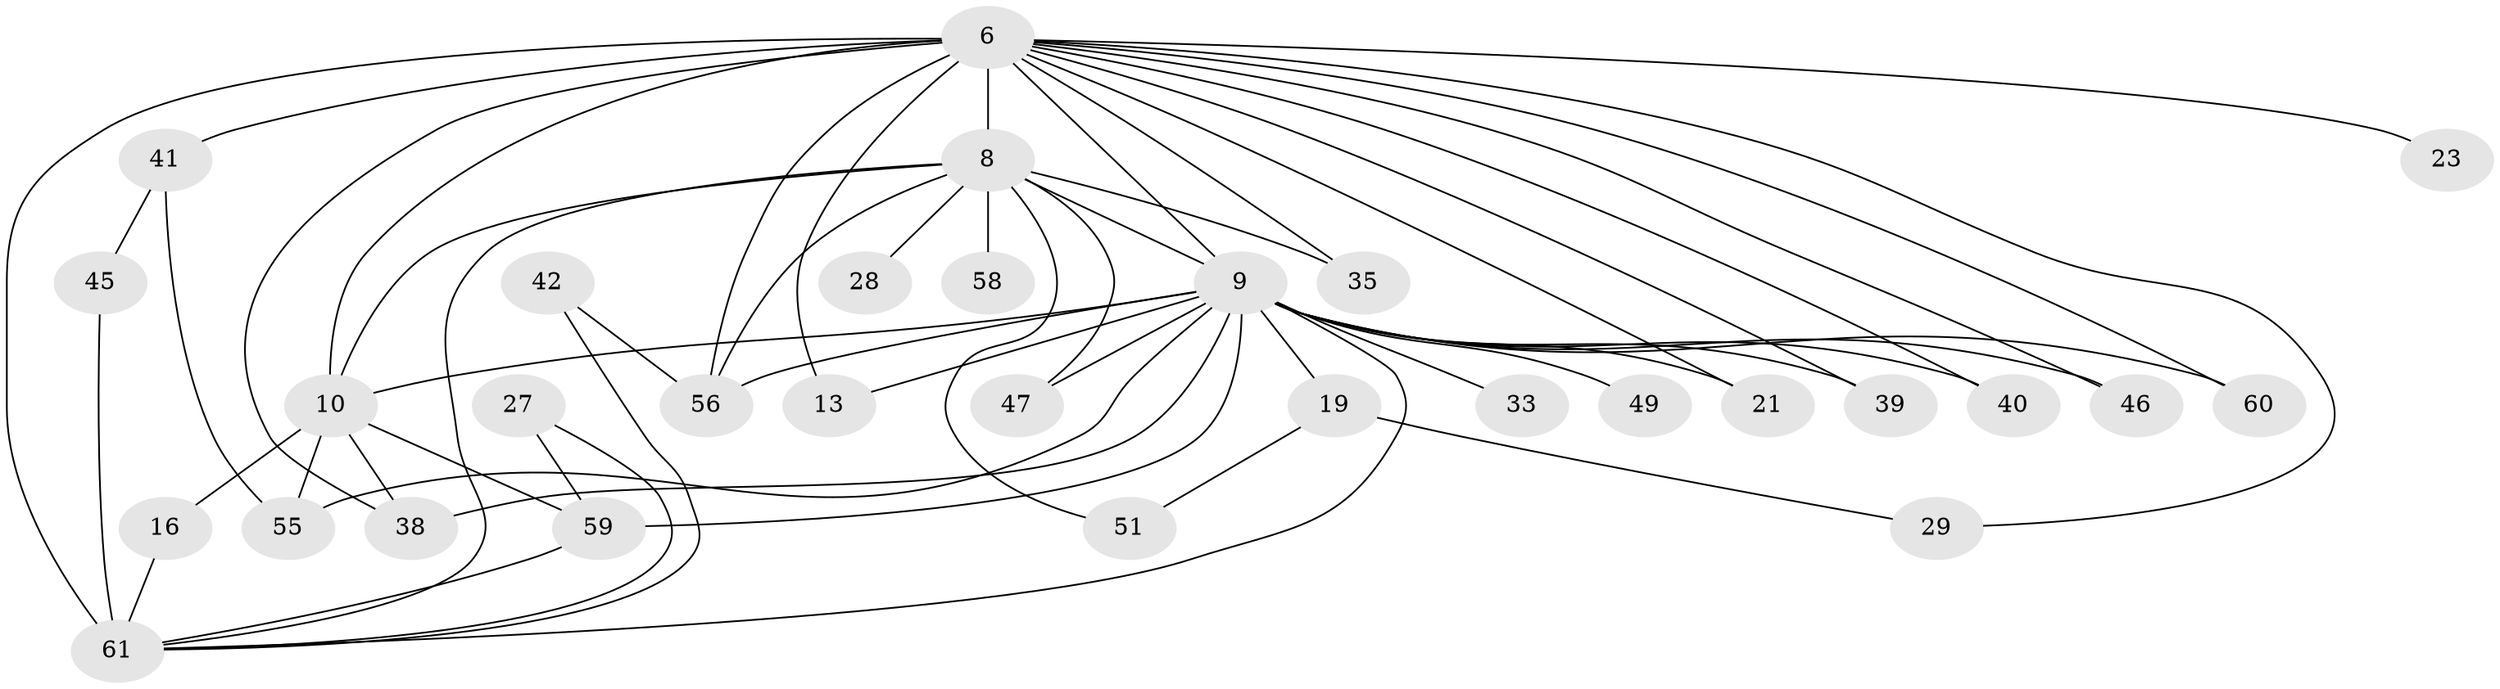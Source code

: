 // original degree distribution, {23: 0.01639344262295082, 19: 0.01639344262295082, 15: 0.01639344262295082, 14: 0.06557377049180328, 20: 0.01639344262295082, 11: 0.01639344262295082, 12: 0.01639344262295082, 5: 0.03278688524590164, 3: 0.19672131147540983, 2: 0.4918032786885246, 6: 0.03278688524590164, 4: 0.08196721311475409}
// Generated by graph-tools (version 1.1) at 2025/44/03/09/25 04:44:33]
// undirected, 30 vertices, 56 edges
graph export_dot {
graph [start="1"]
  node [color=gray90,style=filled];
  6 [super="+1"];
  8 [super="+5"];
  9 [super="+4+3"];
  10 [super="+7"];
  13;
  16;
  19;
  21;
  23;
  27;
  28;
  29;
  33;
  35;
  38 [super="+30"];
  39 [super="+14"];
  40;
  41;
  42;
  45;
  46;
  47;
  49;
  51;
  55 [super="+53"];
  56 [super="+43"];
  58;
  59 [super="+48+36"];
  60;
  61 [super="+57+37"];
  6 -- 8 [weight=4];
  6 -- 9 [weight=8];
  6 -- 10 [weight=4];
  6 -- 23 [weight=2];
  6 -- 29;
  6 -- 35;
  6 -- 40;
  6 -- 41 [weight=2];
  6 -- 46;
  6 -- 13;
  6 -- 21;
  6 -- 39 [weight=2];
  6 -- 60;
  6 -- 61 [weight=10];
  6 -- 56;
  6 -- 38;
  8 -- 9 [weight=8];
  8 -- 10 [weight=4];
  8 -- 28 [weight=2];
  8 -- 35;
  8 -- 47;
  8 -- 58 [weight=2];
  8 -- 51;
  8 -- 56 [weight=2];
  8 -- 61;
  9 -- 10 [weight=8];
  9 -- 38;
  9 -- 40;
  9 -- 47;
  9 -- 60;
  9 -- 39;
  9 -- 13;
  9 -- 19 [weight=2];
  9 -- 21;
  9 -- 33 [weight=2];
  9 -- 46;
  9 -- 49 [weight=2];
  9 -- 55;
  9 -- 56 [weight=2];
  9 -- 59 [weight=3];
  9 -- 61 [weight=6];
  10 -- 16 [weight=2];
  10 -- 55;
  10 -- 59;
  10 -- 38;
  16 -- 61;
  19 -- 29;
  19 -- 51;
  27 -- 59;
  27 -- 61;
  41 -- 45;
  41 -- 55;
  42 -- 56;
  42 -- 61;
  45 -- 61;
  59 -- 61;
}
